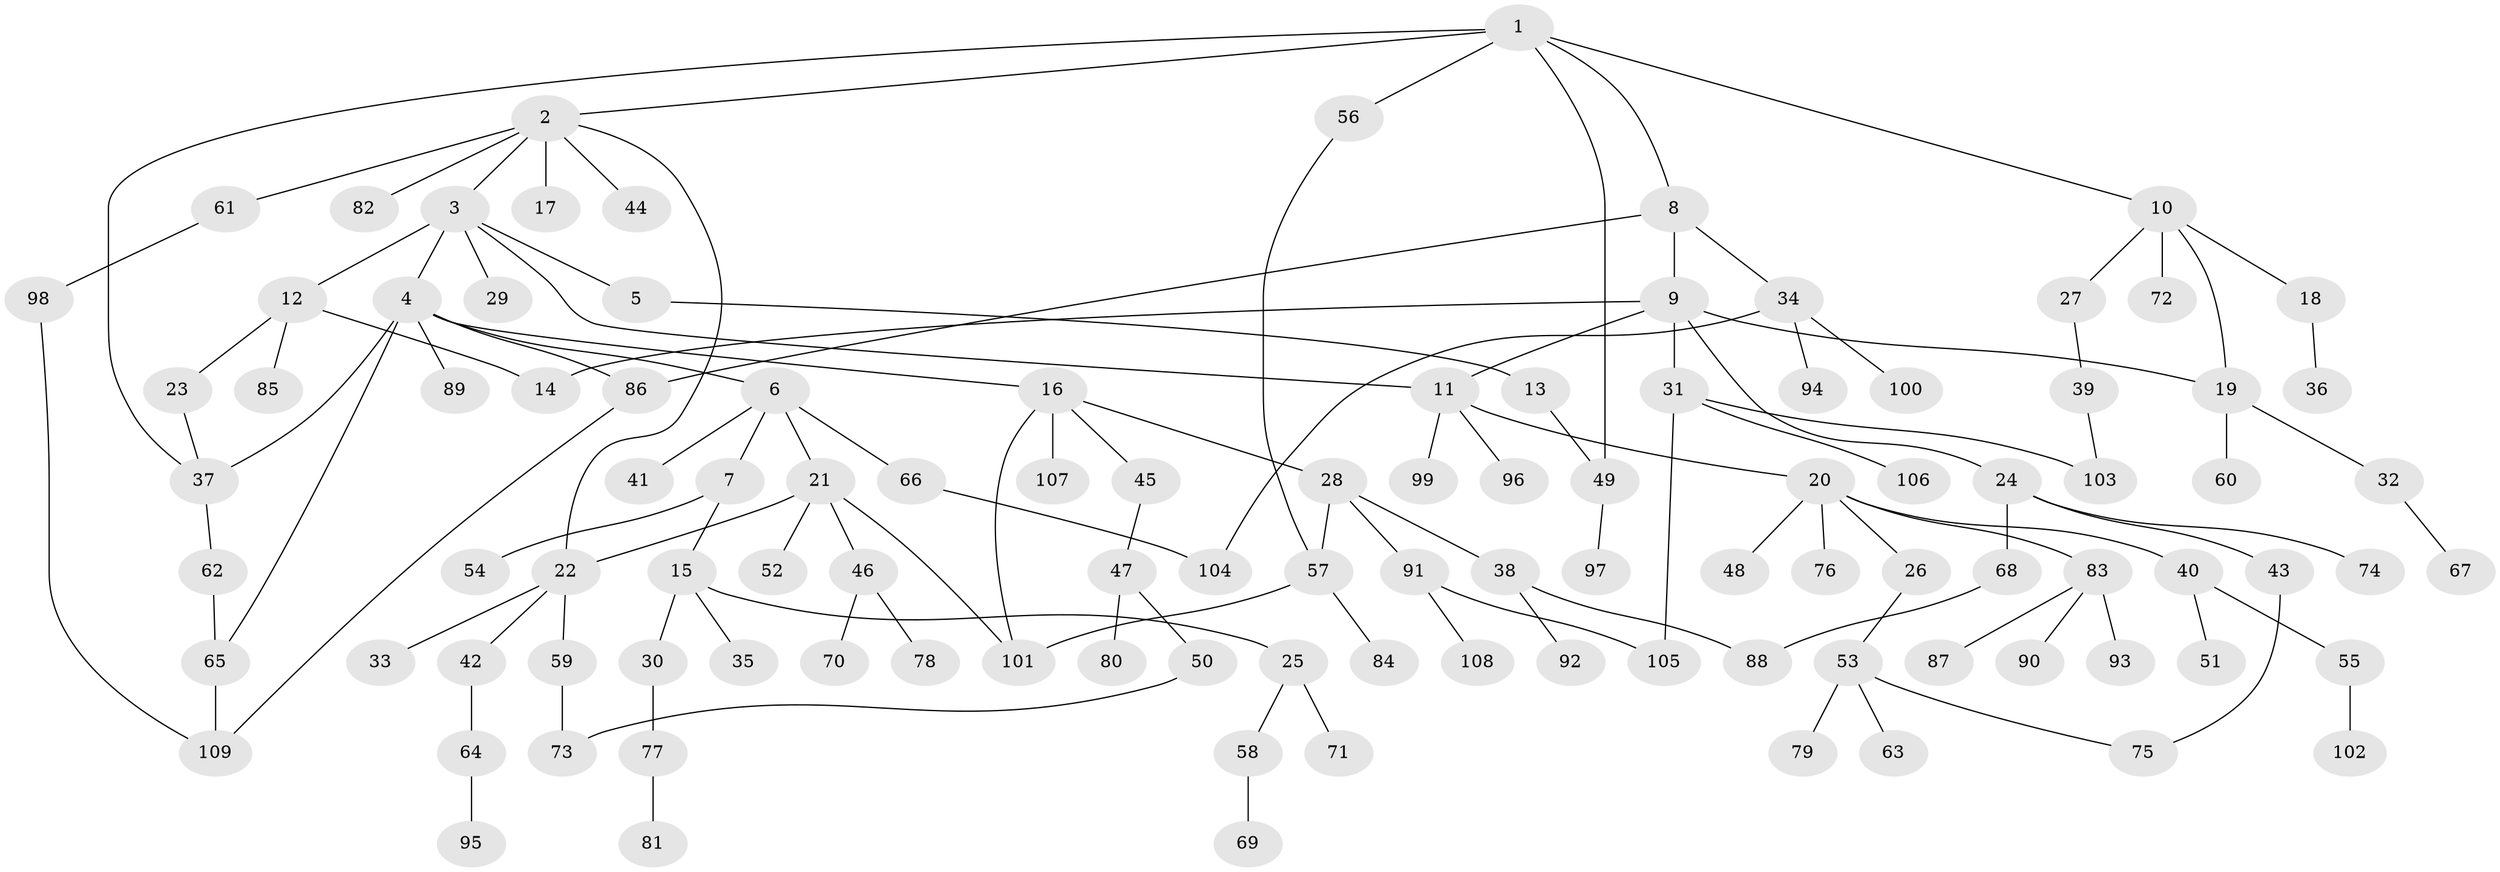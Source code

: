 // Generated by graph-tools (version 1.1) at 2025/10/02/27/25 16:10:53]
// undirected, 109 vertices, 128 edges
graph export_dot {
graph [start="1"]
  node [color=gray90,style=filled];
  1;
  2;
  3;
  4;
  5;
  6;
  7;
  8;
  9;
  10;
  11;
  12;
  13;
  14;
  15;
  16;
  17;
  18;
  19;
  20;
  21;
  22;
  23;
  24;
  25;
  26;
  27;
  28;
  29;
  30;
  31;
  32;
  33;
  34;
  35;
  36;
  37;
  38;
  39;
  40;
  41;
  42;
  43;
  44;
  45;
  46;
  47;
  48;
  49;
  50;
  51;
  52;
  53;
  54;
  55;
  56;
  57;
  58;
  59;
  60;
  61;
  62;
  63;
  64;
  65;
  66;
  67;
  68;
  69;
  70;
  71;
  72;
  73;
  74;
  75;
  76;
  77;
  78;
  79;
  80;
  81;
  82;
  83;
  84;
  85;
  86;
  87;
  88;
  89;
  90;
  91;
  92;
  93;
  94;
  95;
  96;
  97;
  98;
  99;
  100;
  101;
  102;
  103;
  104;
  105;
  106;
  107;
  108;
  109;
  1 -- 2;
  1 -- 8;
  1 -- 10;
  1 -- 37;
  1 -- 56;
  1 -- 49;
  2 -- 3;
  2 -- 17;
  2 -- 22;
  2 -- 44;
  2 -- 61;
  2 -- 82;
  3 -- 4;
  3 -- 5;
  3 -- 11;
  3 -- 12;
  3 -- 29;
  4 -- 6;
  4 -- 16;
  4 -- 65;
  4 -- 86;
  4 -- 89;
  4 -- 37;
  5 -- 13;
  6 -- 7;
  6 -- 21;
  6 -- 41;
  6 -- 66;
  7 -- 15;
  7 -- 54;
  8 -- 9;
  8 -- 34;
  8 -- 86;
  9 -- 19;
  9 -- 24;
  9 -- 31;
  9 -- 14;
  9 -- 11;
  10 -- 18;
  10 -- 27;
  10 -- 72;
  10 -- 19;
  11 -- 20;
  11 -- 96;
  11 -- 99;
  12 -- 14;
  12 -- 23;
  12 -- 85;
  13 -- 49;
  15 -- 25;
  15 -- 30;
  15 -- 35;
  16 -- 28;
  16 -- 45;
  16 -- 101;
  16 -- 107;
  18 -- 36;
  19 -- 32;
  19 -- 60;
  20 -- 26;
  20 -- 40;
  20 -- 48;
  20 -- 76;
  20 -- 83;
  21 -- 46;
  21 -- 52;
  21 -- 22;
  21 -- 101;
  22 -- 33;
  22 -- 42;
  22 -- 59;
  23 -- 37;
  24 -- 43;
  24 -- 68;
  24 -- 74;
  25 -- 58;
  25 -- 71;
  26 -- 53;
  27 -- 39;
  28 -- 38;
  28 -- 91;
  28 -- 57;
  30 -- 77;
  31 -- 105;
  31 -- 106;
  31 -- 103;
  32 -- 67;
  34 -- 94;
  34 -- 100;
  34 -- 104;
  37 -- 62;
  38 -- 88;
  38 -- 92;
  39 -- 103;
  40 -- 51;
  40 -- 55;
  42 -- 64;
  43 -- 75;
  45 -- 47;
  46 -- 70;
  46 -- 78;
  47 -- 50;
  47 -- 80;
  49 -- 97;
  50 -- 73;
  53 -- 63;
  53 -- 79;
  53 -- 75;
  55 -- 102;
  56 -- 57;
  57 -- 84;
  57 -- 101;
  58 -- 69;
  59 -- 73;
  61 -- 98;
  62 -- 65;
  64 -- 95;
  65 -- 109;
  66 -- 104;
  68 -- 88;
  77 -- 81;
  83 -- 87;
  83 -- 90;
  83 -- 93;
  86 -- 109;
  91 -- 108;
  91 -- 105;
  98 -- 109;
}
